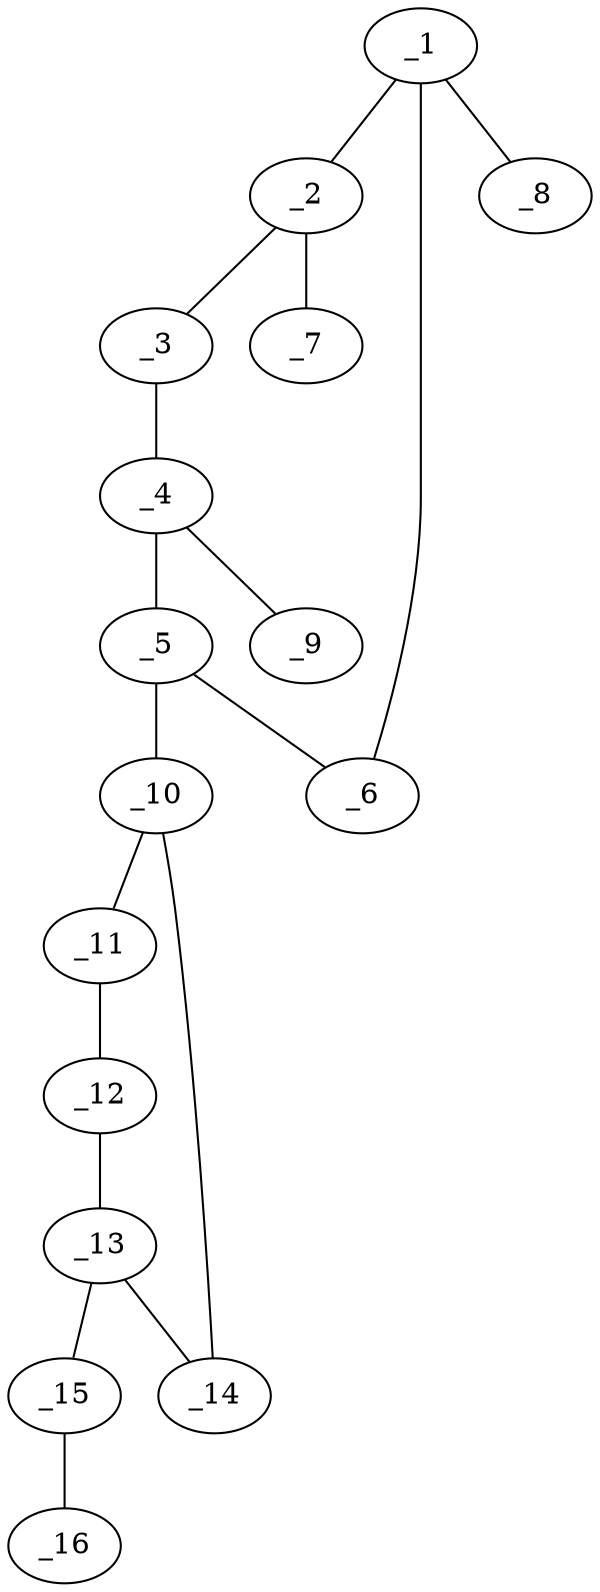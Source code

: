 graph molid609067 {
	_1	 [charge=0,
		chem=1,
		symbol="C  ",
		x="4.5981",
		y="-2.1307"];
	_2	 [charge=0,
		chem=1,
		symbol="C  ",
		x="3.732",
		y="-2.6307"];
	_1 -- _2	 [valence=1];
	_6	 [charge=0,
		chem=1,
		symbol="C  ",
		x="4.5981",
		y="-1.1307"];
	_1 -- _6	 [valence=2];
	_8	 [charge=0,
		chem=22,
		symbol="F  ",
		x="5.4641",
		y="-2.6307"];
	_1 -- _8	 [valence=1];
	_3	 [charge=0,
		chem=4,
		symbol="N  ",
		x="2.866",
		y="-2.1307"];
	_2 -- _3	 [valence=1];
	_7	 [charge=0,
		chem=4,
		symbol="N  ",
		x="3.732",
		y="-3.6307"];
	_2 -- _7	 [valence=2];
	_4	 [charge=0,
		chem=1,
		symbol="C  ",
		x="2.866",
		y="-1.1307"];
	_3 -- _4	 [valence=1];
	_5	 [charge=0,
		chem=4,
		symbol="N  ",
		x="3.7321",
		y="-0.6307"];
	_4 -- _5	 [valence=1];
	_9	 [charge=0,
		chem=2,
		symbol="O  ",
		x=2,
		y="-0.6307"];
	_4 -- _9	 [valence=2];
	_5 -- _6	 [valence=1];
	_10	 [charge=0,
		chem=1,
		symbol="C  ",
		x="3.7321",
		y="0.3693"];
	_5 -- _10	 [valence=1];
	_11	 [charge=0,
		chem=1,
		symbol="C  ",
		x="4.5411",
		y="0.9571"];
	_10 -- _11	 [valence=1];
	_14	 [charge=0,
		chem=2,
		symbol="O  ",
		x="2.923",
		y="0.9571"];
	_10 -- _14	 [valence=1];
	_12	 [charge=0,
		chem=1,
		symbol="C  ",
		x="4.2321",
		y="1.9081"];
	_11 -- _12	 [valence=1];
	_13	 [charge=0,
		chem=1,
		symbol="C  ",
		x="3.2321",
		y="1.9081"];
	_12 -- _13	 [valence=1];
	_13 -- _14	 [valence=1];
	_15	 [charge=0,
		chem=1,
		symbol="C  ",
		x="2.6443",
		y="2.7172"];
	_13 -- _15	 [valence=1];
	_16	 [charge=0,
		chem=2,
		symbol="O  ",
		x="3.051",
		y="3.6307"];
	_15 -- _16	 [valence=1];
}

